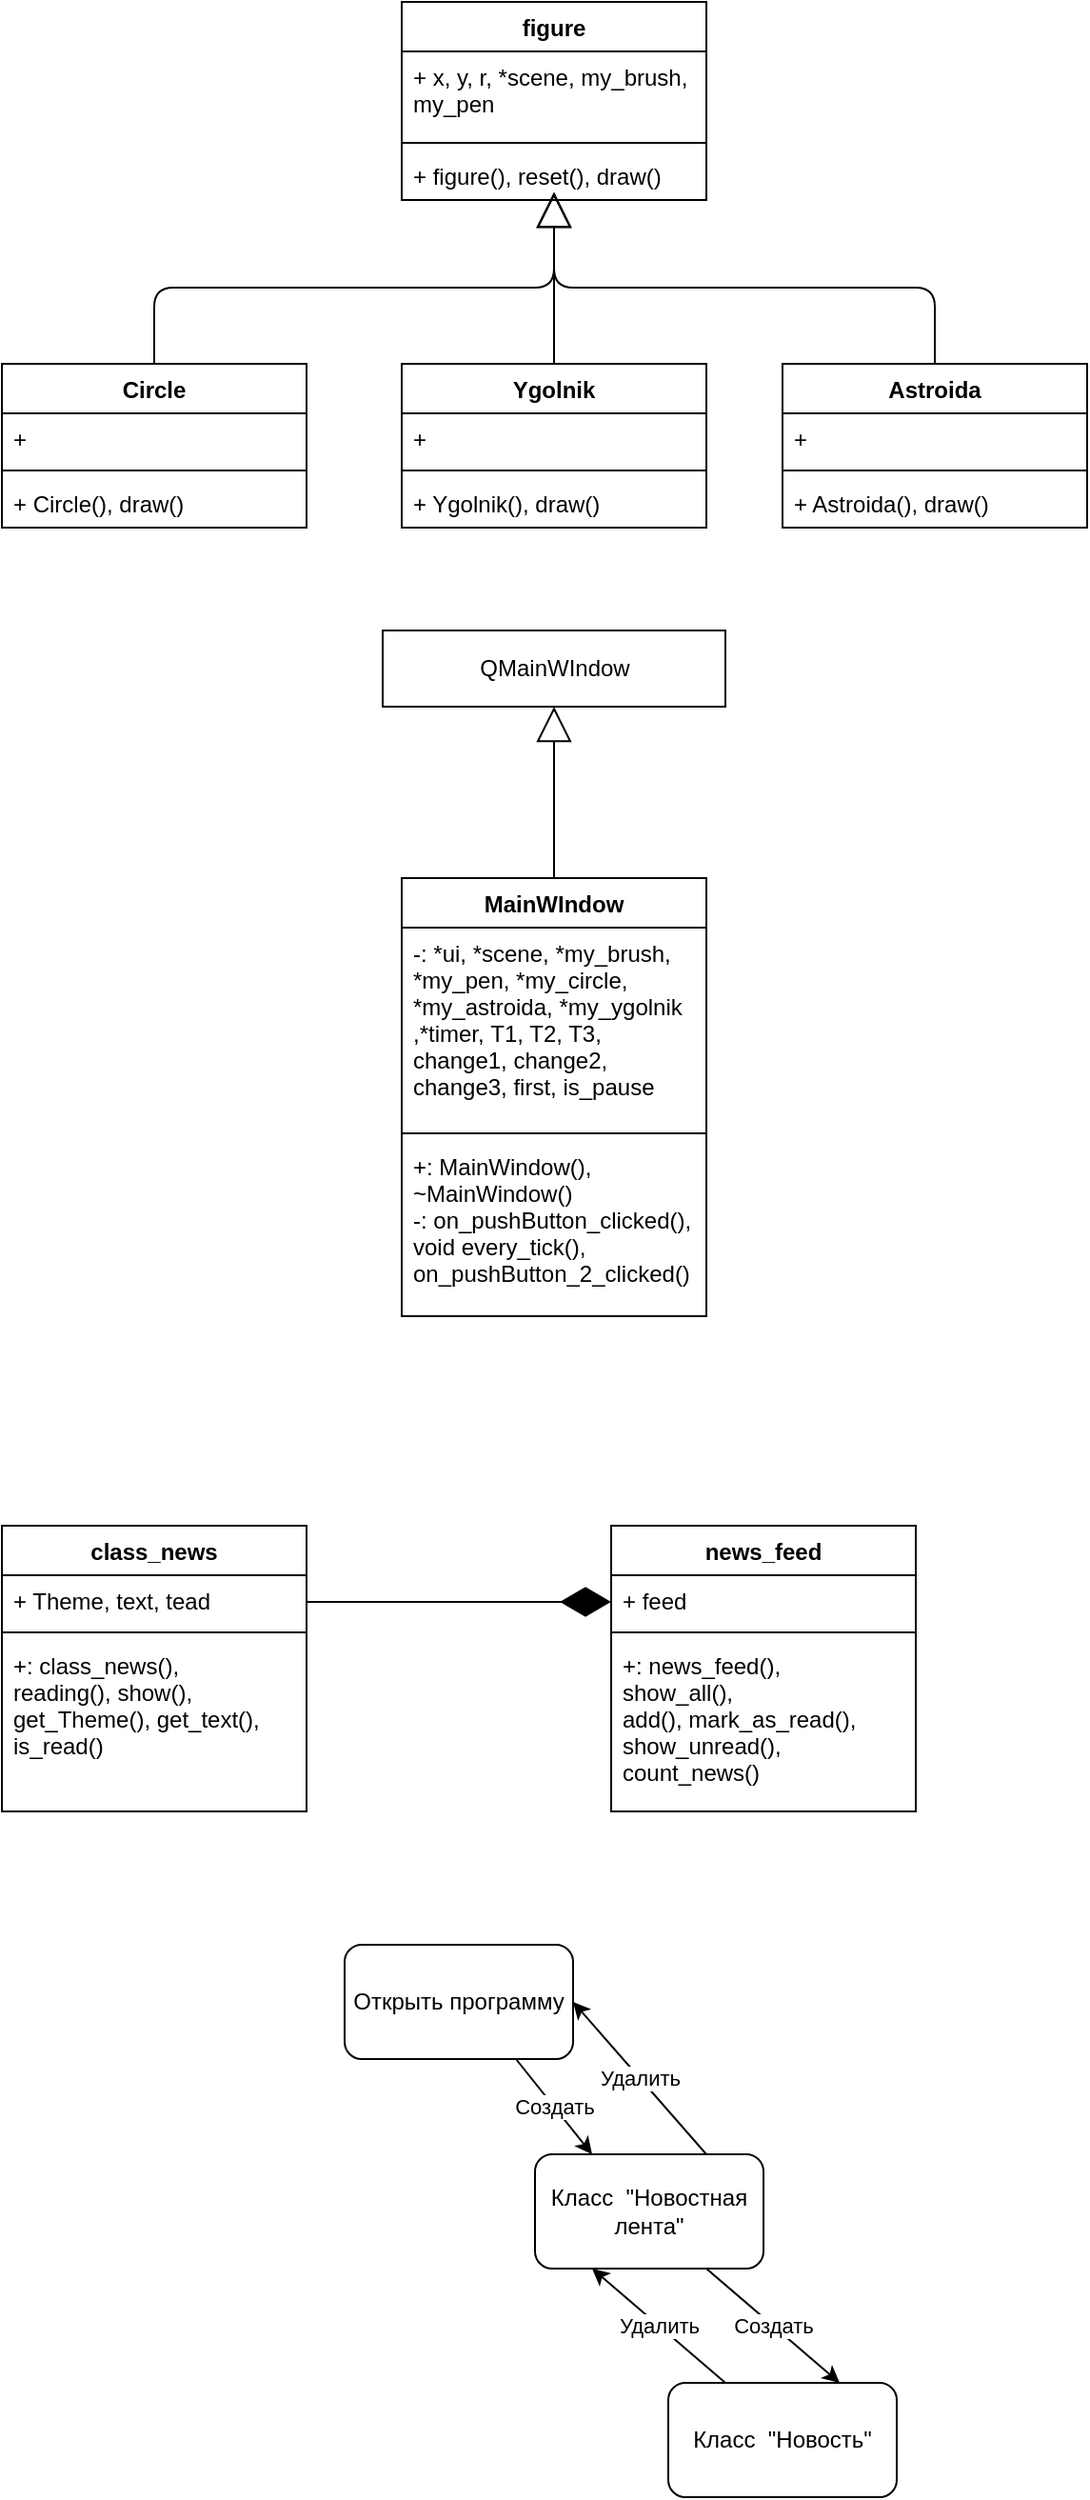 <mxfile version="12.1.3" pages="1"><diagram id="URnzhXjvb1uU2DmfT0eH" name="Page-1"><mxGraphModel dx="495" dy="416" grid="1" gridSize="10" guides="1" tooltips="1" connect="1" arrows="1" fold="1" page="1" pageScale="1" pageWidth="827" pageHeight="1169" math="0" shadow="0"><root><mxCell id="0"/><mxCell id="1" parent="0"/><mxCell id="OfI5ReKtCcnJWujaMycC-1" value="figure" style="swimlane;fontStyle=1;align=center;verticalAlign=top;childLayout=stackLayout;horizontal=1;startSize=26;horizontalStack=0;resizeParent=1;resizeParentMax=0;resizeLast=0;collapsible=1;marginBottom=0;" vertex="1" parent="1"><mxGeometry x="310" y="70" width="160" height="104" as="geometry"/></mxCell><mxCell id="OfI5ReKtCcnJWujaMycC-2" value="+ x, y, r, *scene, my_brush,&#10;my_pen" style="text;strokeColor=none;fillColor=none;align=left;verticalAlign=top;spacingLeft=4;spacingRight=4;overflow=hidden;rotatable=0;points=[[0,0.5],[1,0.5]];portConstraint=eastwest;" vertex="1" parent="OfI5ReKtCcnJWujaMycC-1"><mxGeometry y="26" width="160" height="44" as="geometry"/></mxCell><mxCell id="OfI5ReKtCcnJWujaMycC-3" value="" style="line;strokeWidth=1;fillColor=none;align=left;verticalAlign=middle;spacingTop=-1;spacingLeft=3;spacingRight=3;rotatable=0;labelPosition=right;points=[];portConstraint=eastwest;" vertex="1" parent="OfI5ReKtCcnJWujaMycC-1"><mxGeometry y="70" width="160" height="8" as="geometry"/></mxCell><mxCell id="OfI5ReKtCcnJWujaMycC-4" value="+ figure(), reset(), draw()" style="text;strokeColor=none;fillColor=none;align=left;verticalAlign=top;spacingLeft=4;spacingRight=4;overflow=hidden;rotatable=0;points=[[0,0.5],[1,0.5]];portConstraint=eastwest;" vertex="1" parent="OfI5ReKtCcnJWujaMycC-1"><mxGeometry y="78" width="160" height="26" as="geometry"/></mxCell><mxCell id="OfI5ReKtCcnJWujaMycC-5" value="Circle" style="swimlane;fontStyle=1;align=center;verticalAlign=top;childLayout=stackLayout;horizontal=1;startSize=26;horizontalStack=0;resizeParent=1;resizeParentMax=0;resizeLast=0;collapsible=1;marginBottom=0;" vertex="1" parent="1"><mxGeometry x="100" y="260" width="160" height="86" as="geometry"/></mxCell><mxCell id="OfI5ReKtCcnJWujaMycC-6" value="+ " style="text;strokeColor=none;fillColor=none;align=left;verticalAlign=top;spacingLeft=4;spacingRight=4;overflow=hidden;rotatable=0;points=[[0,0.5],[1,0.5]];portConstraint=eastwest;" vertex="1" parent="OfI5ReKtCcnJWujaMycC-5"><mxGeometry y="26" width="160" height="26" as="geometry"/></mxCell><mxCell id="OfI5ReKtCcnJWujaMycC-7" value="" style="line;strokeWidth=1;fillColor=none;align=left;verticalAlign=middle;spacingTop=-1;spacingLeft=3;spacingRight=3;rotatable=0;labelPosition=right;points=[];portConstraint=eastwest;" vertex="1" parent="OfI5ReKtCcnJWujaMycC-5"><mxGeometry y="52" width="160" height="8" as="geometry"/></mxCell><mxCell id="OfI5ReKtCcnJWujaMycC-8" value="+ Circle(), draw()" style="text;strokeColor=none;fillColor=none;align=left;verticalAlign=top;spacingLeft=4;spacingRight=4;overflow=hidden;rotatable=0;points=[[0,0.5],[1,0.5]];portConstraint=eastwest;" vertex="1" parent="OfI5ReKtCcnJWujaMycC-5"><mxGeometry y="60" width="160" height="26" as="geometry"/></mxCell><mxCell id="OfI5ReKtCcnJWujaMycC-9" value="Ygolnik" style="swimlane;fontStyle=1;align=center;verticalAlign=top;childLayout=stackLayout;horizontal=1;startSize=26;horizontalStack=0;resizeParent=1;resizeParentMax=0;resizeLast=0;collapsible=1;marginBottom=0;" vertex="1" parent="1"><mxGeometry x="310" y="260" width="160" height="86" as="geometry"/></mxCell><mxCell id="OfI5ReKtCcnJWujaMycC-10" value="+ " style="text;strokeColor=none;fillColor=none;align=left;verticalAlign=top;spacingLeft=4;spacingRight=4;overflow=hidden;rotatable=0;points=[[0,0.5],[1,0.5]];portConstraint=eastwest;" vertex="1" parent="OfI5ReKtCcnJWujaMycC-9"><mxGeometry y="26" width="160" height="26" as="geometry"/></mxCell><mxCell id="OfI5ReKtCcnJWujaMycC-11" value="" style="line;strokeWidth=1;fillColor=none;align=left;verticalAlign=middle;spacingTop=-1;spacingLeft=3;spacingRight=3;rotatable=0;labelPosition=right;points=[];portConstraint=eastwest;" vertex="1" parent="OfI5ReKtCcnJWujaMycC-9"><mxGeometry y="52" width="160" height="8" as="geometry"/></mxCell><mxCell id="OfI5ReKtCcnJWujaMycC-12" value="+ Ygolnik(), draw()" style="text;strokeColor=none;fillColor=none;align=left;verticalAlign=top;spacingLeft=4;spacingRight=4;overflow=hidden;rotatable=0;points=[[0,0.5],[1,0.5]];portConstraint=eastwest;" vertex="1" parent="OfI5ReKtCcnJWujaMycC-9"><mxGeometry y="60" width="160" height="26" as="geometry"/></mxCell><mxCell id="OfI5ReKtCcnJWujaMycC-13" value="Astroida" style="swimlane;fontStyle=1;align=center;verticalAlign=top;childLayout=stackLayout;horizontal=1;startSize=26;horizontalStack=0;resizeParent=1;resizeParentMax=0;resizeLast=0;collapsible=1;marginBottom=0;" vertex="1" parent="1"><mxGeometry x="510" y="260" width="160" height="86" as="geometry"/></mxCell><mxCell id="OfI5ReKtCcnJWujaMycC-14" value="+ " style="text;strokeColor=none;fillColor=none;align=left;verticalAlign=top;spacingLeft=4;spacingRight=4;overflow=hidden;rotatable=0;points=[[0,0.5],[1,0.5]];portConstraint=eastwest;" vertex="1" parent="OfI5ReKtCcnJWujaMycC-13"><mxGeometry y="26" width="160" height="26" as="geometry"/></mxCell><mxCell id="OfI5ReKtCcnJWujaMycC-15" value="" style="line;strokeWidth=1;fillColor=none;align=left;verticalAlign=middle;spacingTop=-1;spacingLeft=3;spacingRight=3;rotatable=0;labelPosition=right;points=[];portConstraint=eastwest;" vertex="1" parent="OfI5ReKtCcnJWujaMycC-13"><mxGeometry y="52" width="160" height="8" as="geometry"/></mxCell><mxCell id="OfI5ReKtCcnJWujaMycC-16" value="+ Astroida(), draw()" style="text;strokeColor=none;fillColor=none;align=left;verticalAlign=top;spacingLeft=4;spacingRight=4;overflow=hidden;rotatable=0;points=[[0,0.5],[1,0.5]];portConstraint=eastwest;" vertex="1" parent="OfI5ReKtCcnJWujaMycC-13"><mxGeometry y="60" width="160" height="26" as="geometry"/></mxCell><mxCell id="OfI5ReKtCcnJWujaMycC-17" value="" style="endArrow=block;endSize=16;endFill=0;html=1;exitX=0.5;exitY=0;exitDx=0;exitDy=0;" edge="1" parent="1" source="OfI5ReKtCcnJWujaMycC-5"><mxGeometry width="160" relative="1" as="geometry"><mxPoint x="100" y="210" as="sourcePoint"/><mxPoint x="390" y="170" as="targetPoint"/><Array as="points"><mxPoint x="180" y="220"/><mxPoint x="390" y="220"/></Array></mxGeometry></mxCell><mxCell id="OfI5ReKtCcnJWujaMycC-19" value="" style="endArrow=block;endSize=16;endFill=0;html=1;exitX=0.5;exitY=0;exitDx=0;exitDy=0;" edge="1" parent="1" source="OfI5ReKtCcnJWujaMycC-13"><mxGeometry width="160" relative="1" as="geometry"><mxPoint x="510" y="260" as="sourcePoint"/><mxPoint x="390" y="170" as="targetPoint"/><Array as="points"><mxPoint x="590" y="220"/><mxPoint x="390" y="220"/></Array></mxGeometry></mxCell><mxCell id="OfI5ReKtCcnJWujaMycC-20" value="" style="endArrow=block;endSize=16;endFill=0;html=1;" edge="1" parent="1"><mxGeometry width="160" relative="1" as="geometry"><mxPoint x="390" y="260" as="sourcePoint"/><mxPoint x="390" y="170" as="targetPoint"/><Array as="points"><mxPoint x="390" y="240"/><mxPoint x="390" y="220"/></Array></mxGeometry></mxCell><mxCell id="OfI5ReKtCcnJWujaMycC-21" value="MainWIndow" style="swimlane;fontStyle=1;align=center;verticalAlign=top;childLayout=stackLayout;horizontal=1;startSize=26;horizontalStack=0;resizeParent=1;resizeParentMax=0;resizeLast=0;collapsible=1;marginBottom=0;" vertex="1" parent="1"><mxGeometry x="310" y="530" width="160" height="230" as="geometry"/></mxCell><mxCell id="OfI5ReKtCcnJWujaMycC-22" value="-: *ui, *scene, *my_brush, &#10;*my_pen, *my_circle,&#10;*my_astroida, *my_ygolnik&#10;,*timer, T1, T2, T3, &#10;change1, change2, &#10;change3, first, is_pause" style="text;strokeColor=none;fillColor=none;align=left;verticalAlign=top;spacingLeft=4;spacingRight=4;overflow=hidden;rotatable=0;points=[[0,0.5],[1,0.5]];portConstraint=eastwest;" vertex="1" parent="OfI5ReKtCcnJWujaMycC-21"><mxGeometry y="26" width="160" height="104" as="geometry"/></mxCell><mxCell id="OfI5ReKtCcnJWujaMycC-23" value="" style="line;strokeWidth=1;fillColor=none;align=left;verticalAlign=middle;spacingTop=-1;spacingLeft=3;spacingRight=3;rotatable=0;labelPosition=right;points=[];portConstraint=eastwest;" vertex="1" parent="OfI5ReKtCcnJWujaMycC-21"><mxGeometry y="130" width="160" height="8" as="geometry"/></mxCell><mxCell id="OfI5ReKtCcnJWujaMycC-24" value="+: MainWindow(), &#10;~MainWindow()&#10;-: on_pushButton_clicked(),&#10;void every_tick(),&#10;on_pushButton_2_clicked()&#10;" style="text;strokeColor=none;fillColor=none;align=left;verticalAlign=top;spacingLeft=4;spacingRight=4;overflow=hidden;rotatable=0;points=[[0,0.5],[1,0.5]];portConstraint=eastwest;" vertex="1" parent="OfI5ReKtCcnJWujaMycC-21"><mxGeometry y="138" width="160" height="92" as="geometry"/></mxCell><mxCell id="OfI5ReKtCcnJWujaMycC-25" value="QMainWIndow" style="html=1;" vertex="1" parent="1"><mxGeometry x="300" y="400" width="180" height="40" as="geometry"/></mxCell><mxCell id="OfI5ReKtCcnJWujaMycC-28" value="" style="endArrow=block;endSize=16;endFill=0;html=1;" edge="1" parent="1"><mxGeometry width="160" relative="1" as="geometry"><mxPoint x="390" y="530" as="sourcePoint"/><mxPoint x="390" y="440" as="targetPoint"/><Array as="points"><mxPoint x="390" y="510"/><mxPoint x="390" y="490"/></Array></mxGeometry></mxCell><mxCell id="OfI5ReKtCcnJWujaMycC-29" value="class_news" style="swimlane;fontStyle=1;align=center;verticalAlign=top;childLayout=stackLayout;horizontal=1;startSize=26;horizontalStack=0;resizeParent=1;resizeParentMax=0;resizeLast=0;collapsible=1;marginBottom=0;" vertex="1" parent="1"><mxGeometry x="100" y="870" width="160" height="150" as="geometry"/></mxCell><mxCell id="OfI5ReKtCcnJWujaMycC-30" value="+ Theme, text, tead" style="text;strokeColor=none;fillColor=none;align=left;verticalAlign=top;spacingLeft=4;spacingRight=4;overflow=hidden;rotatable=0;points=[[0,0.5],[1,0.5]];portConstraint=eastwest;" vertex="1" parent="OfI5ReKtCcnJWujaMycC-29"><mxGeometry y="26" width="160" height="26" as="geometry"/></mxCell><mxCell id="OfI5ReKtCcnJWujaMycC-31" value="" style="line;strokeWidth=1;fillColor=none;align=left;verticalAlign=middle;spacingTop=-1;spacingLeft=3;spacingRight=3;rotatable=0;labelPosition=right;points=[];portConstraint=eastwest;" vertex="1" parent="OfI5ReKtCcnJWujaMycC-29"><mxGeometry y="52" width="160" height="8" as="geometry"/></mxCell><mxCell id="OfI5ReKtCcnJWujaMycC-32" value="+: class_news(),&#10;reading(), show(),&#10;get_Theme(), get_text(),&#10;is_read()" style="text;strokeColor=none;fillColor=none;align=left;verticalAlign=top;spacingLeft=4;spacingRight=4;overflow=hidden;rotatable=0;points=[[0,0.5],[1,0.5]];portConstraint=eastwest;" vertex="1" parent="OfI5ReKtCcnJWujaMycC-29"><mxGeometry y="60" width="160" height="90" as="geometry"/></mxCell><mxCell id="OfI5ReKtCcnJWujaMycC-34" value="" style="endArrow=diamondThin;endFill=1;endSize=24;html=1;" edge="1" parent="1"><mxGeometry width="160" relative="1" as="geometry"><mxPoint x="260" y="910" as="sourcePoint"/><mxPoint x="420" y="910" as="targetPoint"/></mxGeometry></mxCell><mxCell id="OfI5ReKtCcnJWujaMycC-35" value="news_feed" style="swimlane;fontStyle=1;align=center;verticalAlign=top;childLayout=stackLayout;horizontal=1;startSize=26;horizontalStack=0;resizeParent=1;resizeParentMax=0;resizeLast=0;collapsible=1;marginBottom=0;" vertex="1" parent="1"><mxGeometry x="420" y="870" width="160" height="150" as="geometry"/></mxCell><mxCell id="OfI5ReKtCcnJWujaMycC-36" value="+ feed" style="text;strokeColor=none;fillColor=none;align=left;verticalAlign=top;spacingLeft=4;spacingRight=4;overflow=hidden;rotatable=0;points=[[0,0.5],[1,0.5]];portConstraint=eastwest;" vertex="1" parent="OfI5ReKtCcnJWujaMycC-35"><mxGeometry y="26" width="160" height="26" as="geometry"/></mxCell><mxCell id="OfI5ReKtCcnJWujaMycC-37" value="" style="line;strokeWidth=1;fillColor=none;align=left;verticalAlign=middle;spacingTop=-1;spacingLeft=3;spacingRight=3;rotatable=0;labelPosition=right;points=[];portConstraint=eastwest;" vertex="1" parent="OfI5ReKtCcnJWujaMycC-35"><mxGeometry y="52" width="160" height="8" as="geometry"/></mxCell><mxCell id="OfI5ReKtCcnJWujaMycC-38" value="+: news_feed(),&#10;show_all(),&#10;add(), mark_as_read(),&#10;show_unread(),&#10;count_news()" style="text;strokeColor=none;fillColor=none;align=left;verticalAlign=top;spacingLeft=4;spacingRight=4;overflow=hidden;rotatable=0;points=[[0,0.5],[1,0.5]];portConstraint=eastwest;" vertex="1" parent="OfI5ReKtCcnJWujaMycC-35"><mxGeometry y="60" width="160" height="90" as="geometry"/></mxCell><mxCell id="OfI5ReKtCcnJWujaMycC-39" value="Открыть программу" style="rounded=1;whiteSpace=wrap;html=1;" vertex="1" parent="1"><mxGeometry x="280" y="1090" width="120" height="60" as="geometry"/></mxCell><mxCell id="OfI5ReKtCcnJWujaMycC-40" value="Класс&amp;nbsp; &quot;Новость&quot;" style="rounded=1;whiteSpace=wrap;html=1;" vertex="1" parent="1"><mxGeometry x="450" y="1320" width="120" height="60" as="geometry"/></mxCell><mxCell id="OfI5ReKtCcnJWujaMycC-41" value="Класс&amp;nbsp; &quot;Новостная лента&quot;" style="rounded=1;whiteSpace=wrap;html=1;" vertex="1" parent="1"><mxGeometry x="380" y="1200" width="120" height="60" as="geometry"/></mxCell><mxCell id="OfI5ReKtCcnJWujaMycC-42" value="Создать" style="endArrow=classic;html=1;exitX=0.75;exitY=1;exitDx=0;exitDy=0;entryX=0.75;entryY=0;entryDx=0;entryDy=0;" edge="1" parent="1" source="OfI5ReKtCcnJWujaMycC-41" target="OfI5ReKtCcnJWujaMycC-40"><mxGeometry width="50" height="50" relative="1" as="geometry"><mxPoint x="160" y="1330" as="sourcePoint"/><mxPoint x="210" y="1280" as="targetPoint"/></mxGeometry></mxCell><mxCell id="OfI5ReKtCcnJWujaMycC-43" value="Создать" style="endArrow=classic;html=1;exitX=0.75;exitY=1;exitDx=0;exitDy=0;entryX=0.25;entryY=0;entryDx=0;entryDy=0;" edge="1" parent="1" source="OfI5ReKtCcnJWujaMycC-39" target="OfI5ReKtCcnJWujaMycC-41"><mxGeometry width="50" height="50" relative="1" as="geometry"><mxPoint x="320" y="1160" as="sourcePoint"/><mxPoint x="260" y="1210" as="targetPoint"/></mxGeometry></mxCell><mxCell id="OfI5ReKtCcnJWujaMycC-44" value="Удалить" style="endArrow=classic;html=1;exitX=0.75;exitY=0;exitDx=0;exitDy=0;entryX=1;entryY=0.5;entryDx=0;entryDy=0;" edge="1" parent="1" source="OfI5ReKtCcnJWujaMycC-41" target="OfI5ReKtCcnJWujaMycC-39"><mxGeometry width="50" height="50" relative="1" as="geometry"><mxPoint x="380" y="1160" as="sourcePoint"/><mxPoint x="420" y="1210" as="targetPoint"/></mxGeometry></mxCell><mxCell id="OfI5ReKtCcnJWujaMycC-45" value="Удалить" style="endArrow=classic;html=1;exitX=0.25;exitY=0;exitDx=0;exitDy=0;entryX=0.25;entryY=1;entryDx=0;entryDy=0;" edge="1" parent="1" source="OfI5ReKtCcnJWujaMycC-40" target="OfI5ReKtCcnJWujaMycC-41"><mxGeometry width="50" height="50" relative="1" as="geometry"><mxPoint x="480" y="1210" as="sourcePoint"/><mxPoint x="410" y="1130" as="targetPoint"/></mxGeometry></mxCell></root></mxGraphModel></diagram></mxfile>